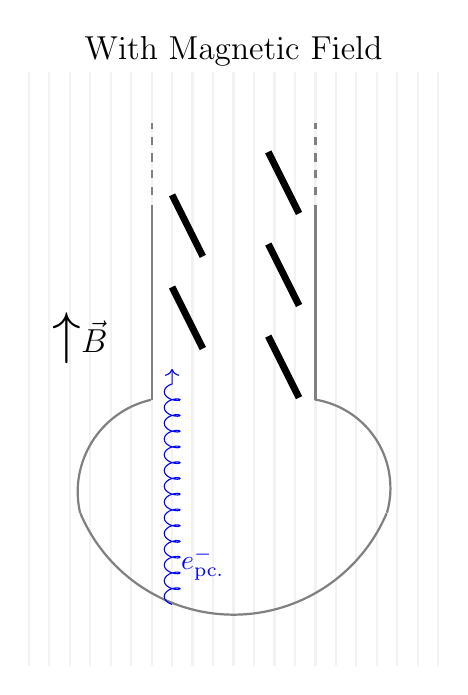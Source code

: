 %% Boxes
%% \tikzstyle{mybox} = [draw=red, fill=red!2, thick,
%%   rectangle, rounded corners, inner sep=10pt, inner ysep=20pt,
%%   text width=0.9\textwidth, text height=0.3\textheight]
%% \tikzstyle{fancytitle} =[fill=red!90, text=white, rectangle, rounded corners]

%% \begin{tikzpicture}
%%   \draw[] node [mybox] (box) {};
%%   \node[fancytitle] at (box.north) {\Dsize{Dynodes parallel to $\vec{B}$}};
%% \end{tikzpicture}

%% \vspace{-5.5cm}
%% \hspace{1.5cm}
%% \begin{tikzpicture}[]
%%   \draw (0,0) circle (2);
%%   \draw[fill=gray!20] (-0.15,-1) rectangle (0.15,1);
%%   \path (2, -1) node[] {\normalsize{1$^\text{st.}$ dynode}};
%%   \draw[thick,->] (1,-1) to (0.15, 0);
%%   \path (2,2.) node[] {\huge{$\uparrow$}\large{$\vec{B}$}};  
%%   \path (0,-2.5) node[text=red] {\large{Front view}};  
%% \end{tikzpicture}

%% \vspace{-5.3cm}
%% \hspace{10.5cm}
\begin{tikzpicture}[
    %% reverse view
    y=-1cm,
    scale=1.3,
    rotate=90,
    %% style def.
    electron/.style={blue},
    electron multi/.style={blue,style=ultra thin,top color=blue},
    dynode/.style={thick, black, line width=2.5},
    pmt/.style={thick, gray},
    mag/.style={color=gray!10, thick}
  ]

  %% Magnetic lines
  \foreach \i in {0,0.2,...,4}
  \draw[mag] (9,3+\i) -- (14.8,3+\i);

  %% PMT shape
  \draw[pmt] (10.7,4.4) +(-103:0.922) arc (-103:-13:0.922);
  \draw[pmt] (10.737,5.658) +(106:0.875) arc (106:9:0.875);
  \draw[pmt] (11.6,4.2) -- (13.5,4.2);
  \draw[pmt] (11.6,5.8) -- (13.5,5.8);%% -- (14,5.8) -- (11.6,5.8);
  \draw[pmt,dashed] (13.6,5.8) -- (14.3,5.8);
  \draw[pmt,dashed] (13.6,4.2) -- (14.3,4.2);

  %% Photo-cathode
  \definecolor{penColor}{rgb}{1,0.843,0}
  \draw[pmt] (11.125,5) +(-113:1.625) arc (-113:-247:1.625);

  %% Electron multiplication
  \draw[decorate, decoration={coil,segment length=2mm,amplitude=1mm},->,blue] (9.6,4.4) -- (11.9,4.4);
  
  %% Dynode
  \draw[dynode] (12.1,4.7) -- (12.7,4.4);
  \draw[dynode,xshift=0.9cm] (12.1,4.7) -- (12.7,4.4);
  \draw[dynode] (11.62,5.64) -- (12.22,5.34);
  \draw[dynode,xshift=0.9cm] (11.62,5.64) -- (12.22,5.34);
  \draw[dynode,xshift=1.8cm] (11.62,5.64) -- (12.22,5.34);

  %% Text
  \path (10.0,4.7) node[text=blue] {\normalsize{$e_\text{pc.}^-$}};
  \path (12.2,3.5) node[] {\huge{$\uparrow$}\large{$\vec{B}$}};  
  \path (15.,5) node[] {\large{With Magnetic Field}};  
\end{tikzpicture}

%% Configure (x)emacs for this file ...
%% Local Variables:
%% mode: latex
%% End:
